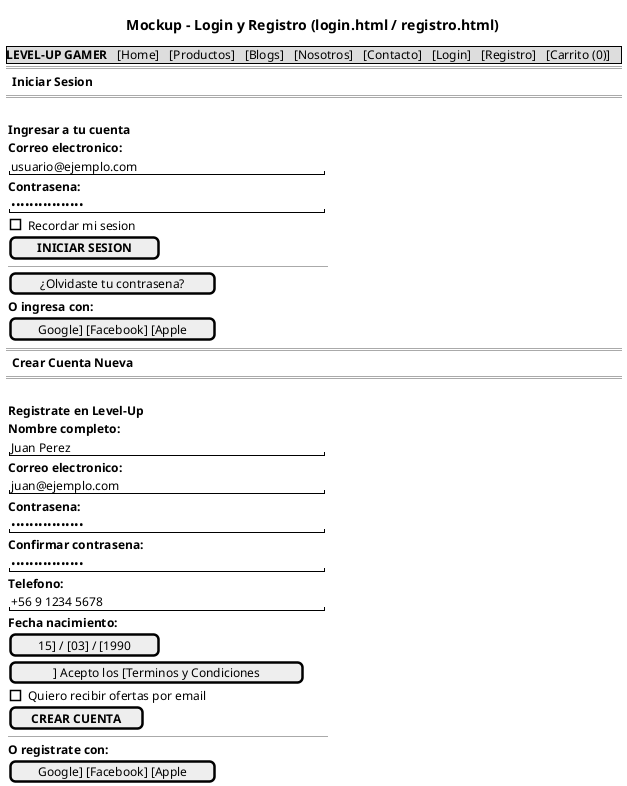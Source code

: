 @startsalt mockup-login-registro
title Mockup - Login y Registro (login.html / registro.html)

{
  {* **LEVEL-UP GAMER** | [Home] | [Productos] | [Blogs] | [Nosotros] | [Contacto] | [Login] | [Registro] | [Carrito (0)] }
  ==
  { . | **Iniciar Sesion** | . }
  ==
  { 
    . 
    | 
    { 
      **Ingresar a tu cuenta**
      
      **Correo electronico:**
      "usuario@ejemplo.com                    "
      
      **Contrasena:**
      "••••••••••••••••                       "
      
      [] Recordar mi sesion
      
      [**INICIAR SESION**]
      
      --
      
      [¿Olvidaste tu contrasena?]
      
      **O ingresa con:**
      [Google] [Facebook] [Apple]
    } 
    | 
    .
  }
  ==
  { . | **Crear Cuenta Nueva** | . }
  ==
  { 
    . 
    | 
    {
      **Registrate en Level-Up**
      
      **Nombre completo:**
      "Juan Perez                             "
      
      **Correo electronico:**
      "juan@ejemplo.com                       "
      
      **Contrasena:**
      "••••••••••••••••                       "
      
      **Confirmar contrasena:**
      "••••••••••••••••                       "
      
      **Telefono:**
      "+56 9 1234 5678                        "
      
      **Fecha nacimiento:**
      [15] / [03] / [1990]
      
      [] Acepto los [Terminos y Condiciones]
      [] Quiero recibir ofertas por email
      
      [**CREAR CUENTA**]
      
      --
      
      **O registrate con:**
      [Google] [Facebook] [Apple]
    } 
    | 
    .
  }
}

@endsalt
      
      **Contraseña:**
      "••••••••••••••••••••••••••••••••••••••••"
      
      [] Recordar mi sesión
      
      [🚀 **Ingresar**] | [👤 **Crear cuenta**]
      
      [🔗 ¿Olvidaste tu contraseña?]
      
      --
      
      **O inicia sesión con:**
      [f Facebook] [G Google] [# GitHub]
    } 
    | 
    . 
  }
}

==

{
  {* **LEVEL-UP GAMER** 🎮 | Home | Productos | Blogs | Nosotros | Contacto | [Login] | [**Registro**] }
  ==
  { . | **Crear Nueva Cuenta** | . }
  ==
  {
    .
    |
    {
      **👤 Únete a Level-Up Gamer**
      
      **Datos Personales:**
      
      **Nombre completo:**
      "Juan Pérez González                     "
      
      **Correo electrónico:**
      "juan.perez@gmail.com                    "
      
      **Teléfono:**
      "+56 9 1234 5678                         "
      
      --
      
      **Seguridad:**
      
      **Contraseña:** (4-10 caracteres)
      "••••••••••••••••••••••••••••••••••••••••"
      
      **Confirmar contraseña:**
      "••••••••••••••••••••••••••••••••••••••••"
      
      --
      
      **Dirección de Envío:**
      
      **Dirección completa:**
      "Av. Providencia 1234, Depto 56         "
      "Providencia                             "
      
      **Región:** [Región Metropolitana      ^]
      **Comuna:** [Providencia               ^]
      
      --
      
      [] Acepto los [Términos y Condiciones]
      [] Deseo recibir ofertas y novedades por email
      
      [🎮 **Crear mi cuenta**] | [🔙 **Ya tengo cuenta**]
    }
    |
    .
  }
}

==

{ . | **Validación de Formularios** | . }

{+
  **Estados de Validación en Tiempo Real:**
  
  {
    **✅ Campos Válidos:**
    ✅ Correo: formato correcto
    ✅ Contraseña: 8 caracteres
    ✅ Teléfono: formato chileno
  }
  |
  {
    **❌ Errores de Validación:**
    ❌ Email ya registrado
    ❌ Contraseñas no coinciden  
    ❌ Teléfono inválido
    ❌ Términos no aceptados
  }
}

==

{ . | **Flujo Post-Autenticación** | . }

{+
  **Redirecciones según Rol:**
  
  {
    **👤 Usuario Cliente:**
    Login exitoso → index.html
    Acceso a: compras, carrito,
    historial, perfil
  }
  |
  {
    **🛡️ Usuario Admin:**
    Login exitoso → admin/index.html
    Acceso a: dashboard, productos,
    usuarios, pedidos, configuración
  }
}

note right
  **Archivos JavaScript:**
  - auth.js (gestión autenticación)
  - auth-validator.js (validación login)
  - registro-validator.js (validación registro)
  - regiones-comunes.js (regiones Chile)
end note

note left
  **Funcionalidades de seguridad:**
  - Validación en tiempo real
  - Verificación de email único
  - Contraseñas seguras (4-10 chars)
  - Términos y condiciones
  - Roles de usuario (cliente/admin)
  - Sesión persistente en localStorage
end note

note bottom
  **LocalStorage structure:**
  lug_auth_v1: {
    email: "user@example.com",
    role: "cliente" | "admin"
  }
  
  **Validaciones:**
  - Email único (simulado)
  - Formato email válido
  - Contraseñas coincidentes
  - Términos aceptados
end note

@endsalt
